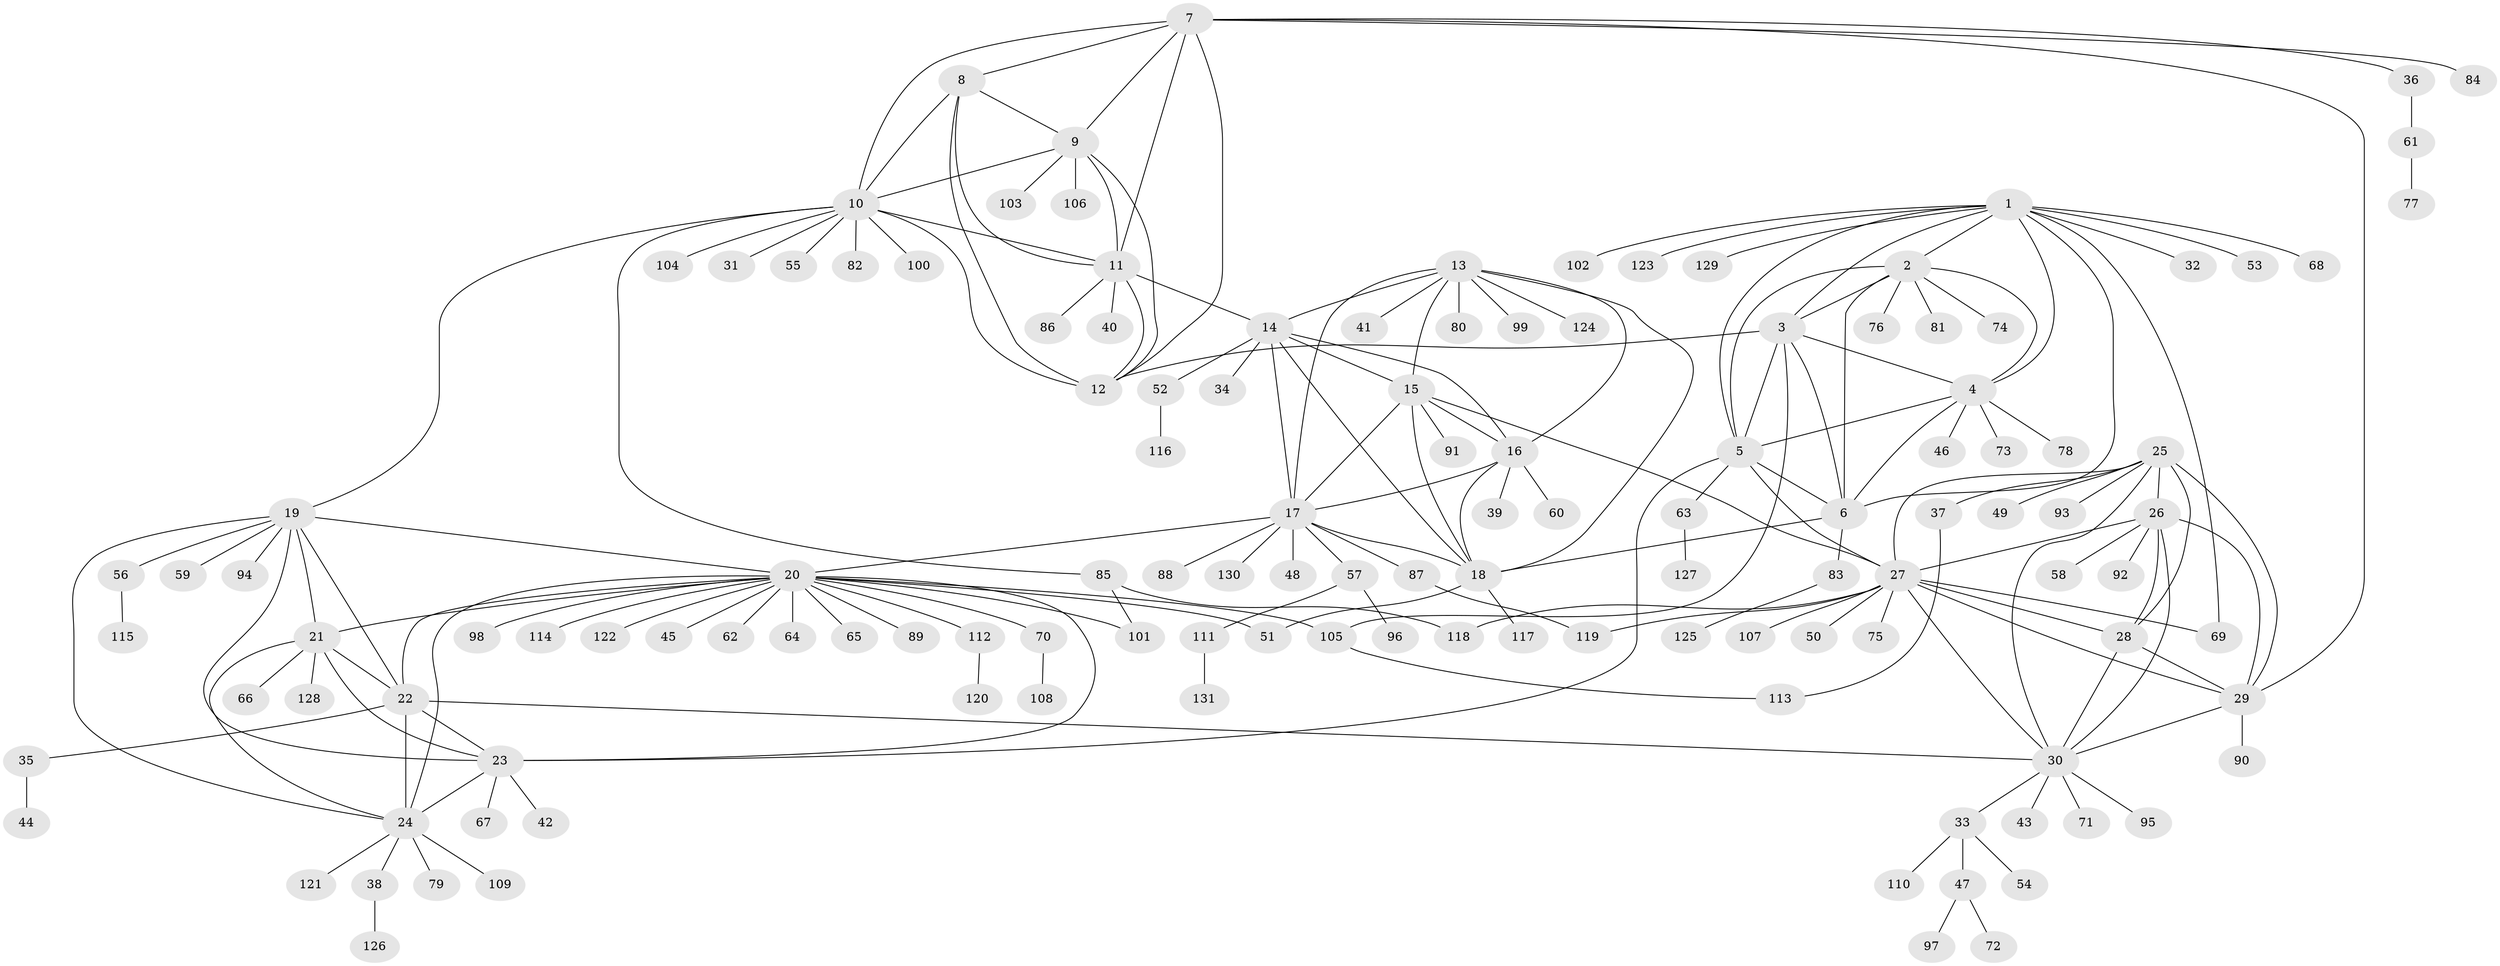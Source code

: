 // coarse degree distribution, {8: 0.015384615384615385, 6: 0.046153846153846156, 10: 0.03076923076923077, 3: 0.015384615384615385, 5: 0.046153846153846156, 1: 0.7846153846153846, 11: 0.015384615384615385, 2: 0.015384615384615385, 14: 0.015384615384615385, 12: 0.015384615384615385}
// Generated by graph-tools (version 1.1) at 2025/57/03/04/25 21:57:35]
// undirected, 131 vertices, 193 edges
graph export_dot {
graph [start="1"]
  node [color=gray90,style=filled];
  1;
  2;
  3;
  4;
  5;
  6;
  7;
  8;
  9;
  10;
  11;
  12;
  13;
  14;
  15;
  16;
  17;
  18;
  19;
  20;
  21;
  22;
  23;
  24;
  25;
  26;
  27;
  28;
  29;
  30;
  31;
  32;
  33;
  34;
  35;
  36;
  37;
  38;
  39;
  40;
  41;
  42;
  43;
  44;
  45;
  46;
  47;
  48;
  49;
  50;
  51;
  52;
  53;
  54;
  55;
  56;
  57;
  58;
  59;
  60;
  61;
  62;
  63;
  64;
  65;
  66;
  67;
  68;
  69;
  70;
  71;
  72;
  73;
  74;
  75;
  76;
  77;
  78;
  79;
  80;
  81;
  82;
  83;
  84;
  85;
  86;
  87;
  88;
  89;
  90;
  91;
  92;
  93;
  94;
  95;
  96;
  97;
  98;
  99;
  100;
  101;
  102;
  103;
  104;
  105;
  106;
  107;
  108;
  109;
  110;
  111;
  112;
  113;
  114;
  115;
  116;
  117;
  118;
  119;
  120;
  121;
  122;
  123;
  124;
  125;
  126;
  127;
  128;
  129;
  130;
  131;
  1 -- 2;
  1 -- 3;
  1 -- 4;
  1 -- 5;
  1 -- 6;
  1 -- 32;
  1 -- 53;
  1 -- 68;
  1 -- 69;
  1 -- 102;
  1 -- 123;
  1 -- 129;
  2 -- 3;
  2 -- 4;
  2 -- 5;
  2 -- 6;
  2 -- 74;
  2 -- 76;
  2 -- 81;
  3 -- 4;
  3 -- 5;
  3 -- 6;
  3 -- 12;
  3 -- 105;
  4 -- 5;
  4 -- 6;
  4 -- 46;
  4 -- 73;
  4 -- 78;
  5 -- 6;
  5 -- 23;
  5 -- 27;
  5 -- 63;
  6 -- 18;
  6 -- 83;
  7 -- 8;
  7 -- 9;
  7 -- 10;
  7 -- 11;
  7 -- 12;
  7 -- 29;
  7 -- 36;
  7 -- 84;
  8 -- 9;
  8 -- 10;
  8 -- 11;
  8 -- 12;
  9 -- 10;
  9 -- 11;
  9 -- 12;
  9 -- 103;
  9 -- 106;
  10 -- 11;
  10 -- 12;
  10 -- 19;
  10 -- 31;
  10 -- 55;
  10 -- 82;
  10 -- 85;
  10 -- 100;
  10 -- 104;
  11 -- 12;
  11 -- 14;
  11 -- 40;
  11 -- 86;
  13 -- 14;
  13 -- 15;
  13 -- 16;
  13 -- 17;
  13 -- 18;
  13 -- 41;
  13 -- 80;
  13 -- 99;
  13 -- 124;
  14 -- 15;
  14 -- 16;
  14 -- 17;
  14 -- 18;
  14 -- 34;
  14 -- 52;
  15 -- 16;
  15 -- 17;
  15 -- 18;
  15 -- 27;
  15 -- 91;
  16 -- 17;
  16 -- 18;
  16 -- 39;
  16 -- 60;
  17 -- 18;
  17 -- 20;
  17 -- 48;
  17 -- 57;
  17 -- 87;
  17 -- 88;
  17 -- 130;
  18 -- 51;
  18 -- 117;
  19 -- 20;
  19 -- 21;
  19 -- 22;
  19 -- 23;
  19 -- 24;
  19 -- 56;
  19 -- 59;
  19 -- 94;
  20 -- 21;
  20 -- 22;
  20 -- 23;
  20 -- 24;
  20 -- 45;
  20 -- 51;
  20 -- 62;
  20 -- 64;
  20 -- 65;
  20 -- 70;
  20 -- 89;
  20 -- 98;
  20 -- 101;
  20 -- 105;
  20 -- 112;
  20 -- 114;
  20 -- 122;
  21 -- 22;
  21 -- 23;
  21 -- 24;
  21 -- 66;
  21 -- 128;
  22 -- 23;
  22 -- 24;
  22 -- 30;
  22 -- 35;
  23 -- 24;
  23 -- 42;
  23 -- 67;
  24 -- 38;
  24 -- 79;
  24 -- 109;
  24 -- 121;
  25 -- 26;
  25 -- 27;
  25 -- 28;
  25 -- 29;
  25 -- 30;
  25 -- 37;
  25 -- 49;
  25 -- 93;
  26 -- 27;
  26 -- 28;
  26 -- 29;
  26 -- 30;
  26 -- 58;
  26 -- 92;
  27 -- 28;
  27 -- 29;
  27 -- 30;
  27 -- 50;
  27 -- 69;
  27 -- 75;
  27 -- 107;
  27 -- 118;
  27 -- 119;
  28 -- 29;
  28 -- 30;
  29 -- 30;
  29 -- 90;
  30 -- 33;
  30 -- 43;
  30 -- 71;
  30 -- 95;
  33 -- 47;
  33 -- 54;
  33 -- 110;
  35 -- 44;
  36 -- 61;
  37 -- 113;
  38 -- 126;
  47 -- 72;
  47 -- 97;
  52 -- 116;
  56 -- 115;
  57 -- 96;
  57 -- 111;
  61 -- 77;
  63 -- 127;
  70 -- 108;
  83 -- 125;
  85 -- 101;
  85 -- 118;
  87 -- 119;
  105 -- 113;
  111 -- 131;
  112 -- 120;
}
